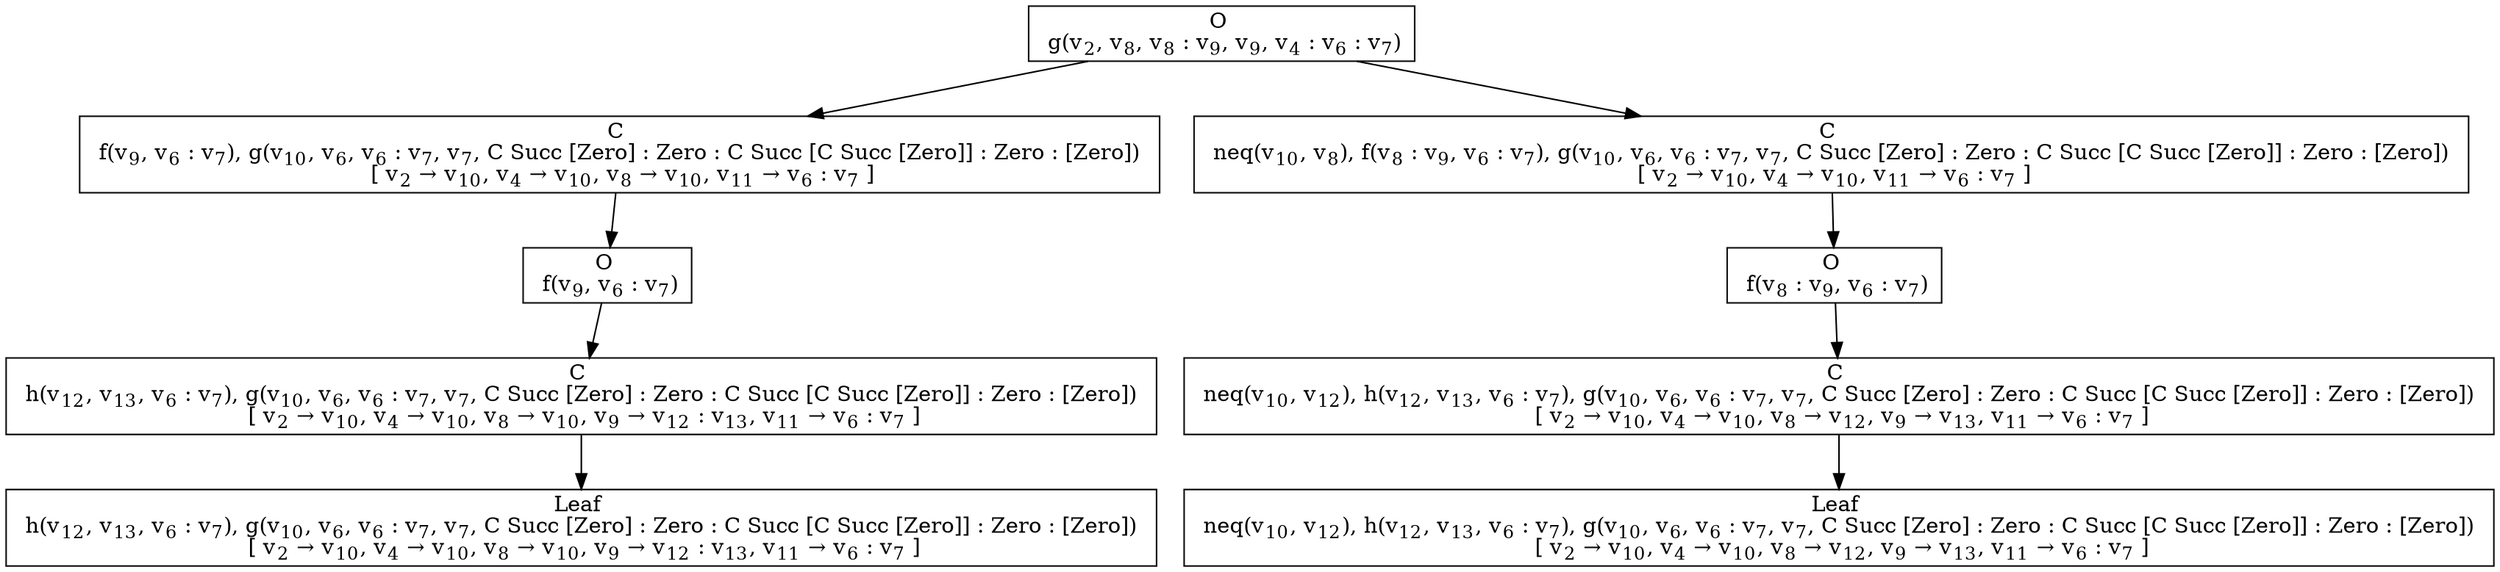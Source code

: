 digraph {
    graph [rankdir=TB
          ,bgcolor=transparent];
    node [shape=box
         ,fillcolor=white
         ,style=filled];
    0 [label=<O <BR/> g(v<SUB>2</SUB>, v<SUB>8</SUB>, v<SUB>8</SUB> : v<SUB>9</SUB>, v<SUB>9</SUB>, v<SUB>4</SUB> : v<SUB>6</SUB> : v<SUB>7</SUB>)>];
    1 [label=<C <BR/> f(v<SUB>9</SUB>, v<SUB>6</SUB> : v<SUB>7</SUB>), g(v<SUB>10</SUB>, v<SUB>6</SUB>, v<SUB>6</SUB> : v<SUB>7</SUB>, v<SUB>7</SUB>, C Succ [Zero] : Zero : C Succ [C Succ [Zero]] : Zero : [Zero]) <BR/>  [ v<SUB>2</SUB> &rarr; v<SUB>10</SUB>, v<SUB>4</SUB> &rarr; v<SUB>10</SUB>, v<SUB>8</SUB> &rarr; v<SUB>10</SUB>, v<SUB>11</SUB> &rarr; v<SUB>6</SUB> : v<SUB>7</SUB> ] >];
    2 [label=<C <BR/> neq(v<SUB>10</SUB>, v<SUB>8</SUB>), f(v<SUB>8</SUB> : v<SUB>9</SUB>, v<SUB>6</SUB> : v<SUB>7</SUB>), g(v<SUB>10</SUB>, v<SUB>6</SUB>, v<SUB>6</SUB> : v<SUB>7</SUB>, v<SUB>7</SUB>, C Succ [Zero] : Zero : C Succ [C Succ [Zero]] : Zero : [Zero]) <BR/>  [ v<SUB>2</SUB> &rarr; v<SUB>10</SUB>, v<SUB>4</SUB> &rarr; v<SUB>10</SUB>, v<SUB>11</SUB> &rarr; v<SUB>6</SUB> : v<SUB>7</SUB> ] >];
    3 [label=<O <BR/> f(v<SUB>9</SUB>, v<SUB>6</SUB> : v<SUB>7</SUB>)>];
    4 [label=<C <BR/> h(v<SUB>12</SUB>, v<SUB>13</SUB>, v<SUB>6</SUB> : v<SUB>7</SUB>), g(v<SUB>10</SUB>, v<SUB>6</SUB>, v<SUB>6</SUB> : v<SUB>7</SUB>, v<SUB>7</SUB>, C Succ [Zero] : Zero : C Succ [C Succ [Zero]] : Zero : [Zero]) <BR/>  [ v<SUB>2</SUB> &rarr; v<SUB>10</SUB>, v<SUB>4</SUB> &rarr; v<SUB>10</SUB>, v<SUB>8</SUB> &rarr; v<SUB>10</SUB>, v<SUB>9</SUB> &rarr; v<SUB>12</SUB> : v<SUB>13</SUB>, v<SUB>11</SUB> &rarr; v<SUB>6</SUB> : v<SUB>7</SUB> ] >];
    5 [label=<Leaf <BR/> h(v<SUB>12</SUB>, v<SUB>13</SUB>, v<SUB>6</SUB> : v<SUB>7</SUB>), g(v<SUB>10</SUB>, v<SUB>6</SUB>, v<SUB>6</SUB> : v<SUB>7</SUB>, v<SUB>7</SUB>, C Succ [Zero] : Zero : C Succ [C Succ [Zero]] : Zero : [Zero]) <BR/>  [ v<SUB>2</SUB> &rarr; v<SUB>10</SUB>, v<SUB>4</SUB> &rarr; v<SUB>10</SUB>, v<SUB>8</SUB> &rarr; v<SUB>10</SUB>, v<SUB>9</SUB> &rarr; v<SUB>12</SUB> : v<SUB>13</SUB>, v<SUB>11</SUB> &rarr; v<SUB>6</SUB> : v<SUB>7</SUB> ] >];
    6 [label=<O <BR/> f(v<SUB>8</SUB> : v<SUB>9</SUB>, v<SUB>6</SUB> : v<SUB>7</SUB>)>];
    7 [label=<C <BR/> neq(v<SUB>10</SUB>, v<SUB>12</SUB>), h(v<SUB>12</SUB>, v<SUB>13</SUB>, v<SUB>6</SUB> : v<SUB>7</SUB>), g(v<SUB>10</SUB>, v<SUB>6</SUB>, v<SUB>6</SUB> : v<SUB>7</SUB>, v<SUB>7</SUB>, C Succ [Zero] : Zero : C Succ [C Succ [Zero]] : Zero : [Zero]) <BR/>  [ v<SUB>2</SUB> &rarr; v<SUB>10</SUB>, v<SUB>4</SUB> &rarr; v<SUB>10</SUB>, v<SUB>8</SUB> &rarr; v<SUB>12</SUB>, v<SUB>9</SUB> &rarr; v<SUB>13</SUB>, v<SUB>11</SUB> &rarr; v<SUB>6</SUB> : v<SUB>7</SUB> ] >];
    8 [label=<Leaf <BR/> neq(v<SUB>10</SUB>, v<SUB>12</SUB>), h(v<SUB>12</SUB>, v<SUB>13</SUB>, v<SUB>6</SUB> : v<SUB>7</SUB>), g(v<SUB>10</SUB>, v<SUB>6</SUB>, v<SUB>6</SUB> : v<SUB>7</SUB>, v<SUB>7</SUB>, C Succ [Zero] : Zero : C Succ [C Succ [Zero]] : Zero : [Zero]) <BR/>  [ v<SUB>2</SUB> &rarr; v<SUB>10</SUB>, v<SUB>4</SUB> &rarr; v<SUB>10</SUB>, v<SUB>8</SUB> &rarr; v<SUB>12</SUB>, v<SUB>9</SUB> &rarr; v<SUB>13</SUB>, v<SUB>11</SUB> &rarr; v<SUB>6</SUB> : v<SUB>7</SUB> ] >];
    0 -> 1 [label=""];
    0 -> 2 [label=""];
    1 -> 3 [label=""];
    2 -> 6 [label=""];
    3 -> 4 [label=""];
    4 -> 5 [label=""];
    6 -> 7 [label=""];
    7 -> 8 [label=""];
}